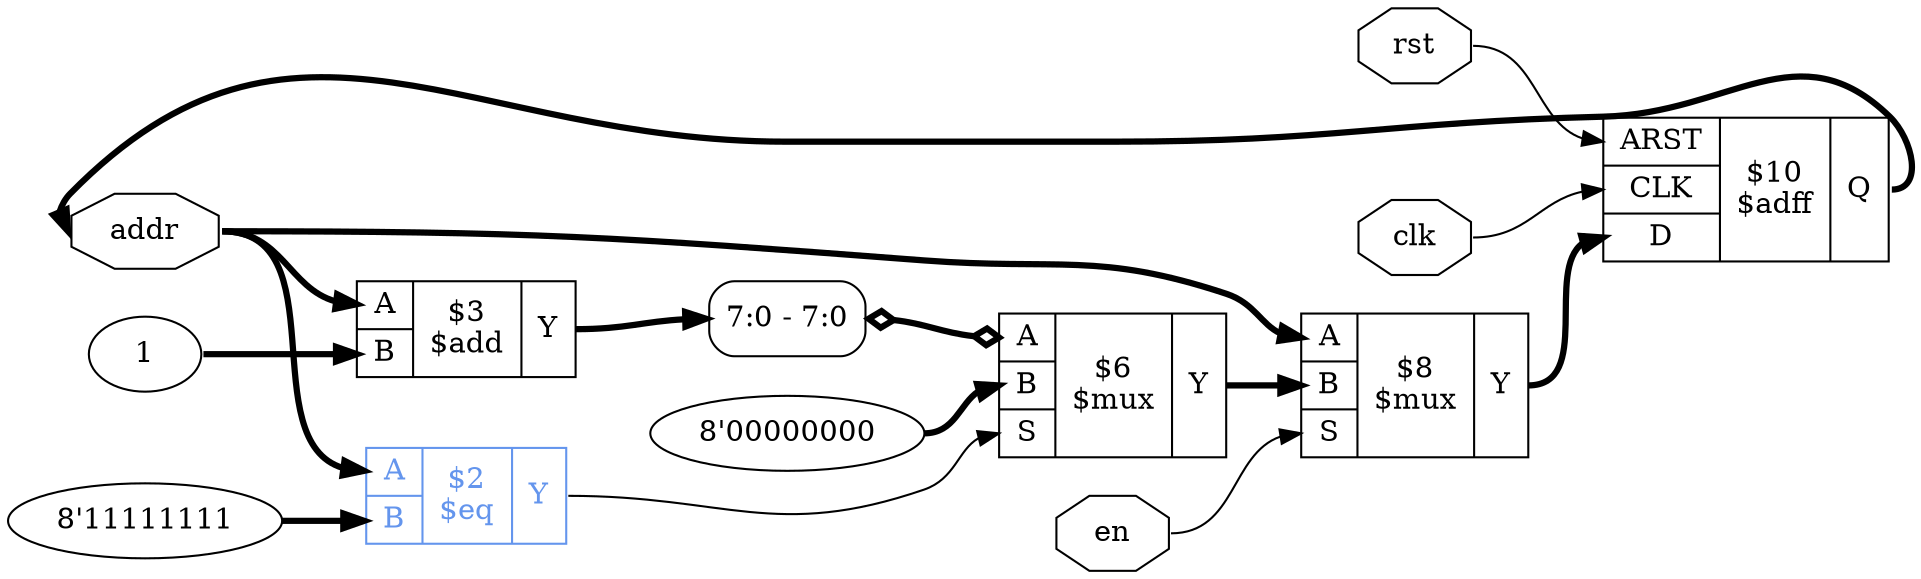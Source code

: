 digraph "addr_gen" {
rankdir="LR";
remincross=true;
n5 [ shape=octagon, label="addr", color="black", fontcolor="black"];
n6 [ shape=octagon, label="clk", color="black", fontcolor="black"];
n7 [ shape=octagon, label="en", color="black", fontcolor="black"];
n8 [ shape=octagon, label="rst", color="black", fontcolor="black"];
v0 [ label="1" ];
c12 [ shape=record, label="{{<p9> A|<p10> B}|$3\n$add|{<p11> Y}}",  ];
v1 [ label="8'11111111" ];
c13 [ shape=record, label="{{<p9> A|<p10> B}|$2\n$eq|{<p11> Y}}", color="cornflowerblue", fontcolor="cornflowerblue" ];
c18 [ shape=record, label="{{<p14> ARST|<p15> CLK|<p16> D}|$10\n$adff|{<p17> Q}}",  ];
v3 [ label="8'00000000" ];
c20 [ shape=record, label="{{<p9> A|<p10> B|<p19> S}|$6\n$mux|{<p11> Y}}",  ];
x2 [ shape=record, style=rounded, label="<s0> 7:0 - 7:0 ", color="black", fontcolor="black" ];
x2:e -> c20:p9:w [arrowhead=odiamond, arrowtail=odiamond, dir=both, color="black", fontcolor="black", style="setlinewidth(3)", label=""];
c21 [ shape=record, label="{{<p9> A|<p10> B|<p19> S}|$8\n$mux|{<p11> Y}}",  ];
c21:p11:e -> c18:p16:w [color="black", fontcolor="black", style="setlinewidth(3)", label=""];
c12:p11:e -> x2:s0:w [color="black", fontcolor="black", style="setlinewidth(3)", label=""];
c13:p11:e -> c20:p19:w [color="black", fontcolor="black", label=""];
c20:p11:e -> c21:p10:w [color="black", fontcolor="black", style="setlinewidth(3)", label=""];
c18:p17:e -> n5:w [color="black", fontcolor="black", style="setlinewidth(3)", label=""];
n5:e -> c12:p9:w [color="black", fontcolor="black", style="setlinewidth(3)", label=""];
n5:e -> c13:p9:w [color="black", fontcolor="black", style="setlinewidth(3)", label=""];
n5:e -> c21:p9:w [color="black", fontcolor="black", style="setlinewidth(3)", label=""];
n6:e -> c18:p15:w [color="black", fontcolor="black", label=""];
n7:e -> c21:p19:w [color="black", fontcolor="black", label=""];
n8:e -> c18:p14:w [color="black", fontcolor="black", label=""];
v0:e -> c12:p10:w [color="black", fontcolor="black", style="setlinewidth(3)", label=""];
v1:e -> c13:p10:w [color="black", fontcolor="black", style="setlinewidth(3)", label=""];
v3:e -> c20:p10:w [color="black", fontcolor="black", style="setlinewidth(3)", label=""];
}
